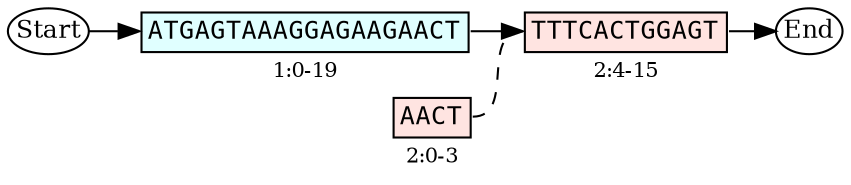 strict digraph "" {
	graph [fontnames=svg,
		rankdir=LR,
		nodesep=0,
		ranksep=0.3
	];
	node [label="\N"];
	start	[fontsize=12,
		height=0.3,
		label=Start,
		margin=0,
		width=0.45];
	1 	[label=<<TABLE BORDER='0'><TR><TD BORDER='1' ALIGN='CENTER' BGCOLOR='LIGHTCYAN' PORT='seq'><FONT POINT-SIZE='12' FACE='Monospace'>ATGAGTAAAGGAGAAGAACT</FONT></TD></TR><TR><TD ALIGN='CENTER'><FONT POINT-SIZE='10'>1:0-19</FONT></TD></TR></TABLE>>,
		margin=0,
		shape=none];
	2	[label=<<TABLE BORDER='0'><TR><TD BORDER='1' ALIGN='CENTER' BGCOLOR='MISTYROSE' PORT='seq'><FONT POINT-SIZE='12' FACE='Monospace'>TTTCACTGGAGT</FONT></TD></TR><TR><TD BORDER='0' ALIGN='CENTER'><FONT POINT-SIZE='10'>2:4-15</FONT></TD></TR></TABLE>>,
		margin=0,
		shape=none];
	3 	[label=<<TABLE BORDER='0'><TR><TD WIDTH='120'></TD><TD ALIGN='CENTER' BORDER='1' BGCOLOR='MISTYROSE' PORT='seq'><FONT POINT-SIZE='12' FACE='Monospace'>AACT</FONT></TD></TR><TR><TD></TD><TD ALIGN='CENTER'><FONT POINT-SIZE='10'>2:0-3</FONT></TD></TR></TABLE>>,
		margin=0,
		shape=none];
	end	[fontsize=12,
		height=0.3,
		label=End,
		margin=0,
		width=0.45];

	start:e -> 1:seq:w;
	1:seq:e -> 2:seq:w [weight=10];
	3:seq:e -> 2:seq:w [style=dashed, arrowhead=none];
	2:seq:e -> end:w;

}

